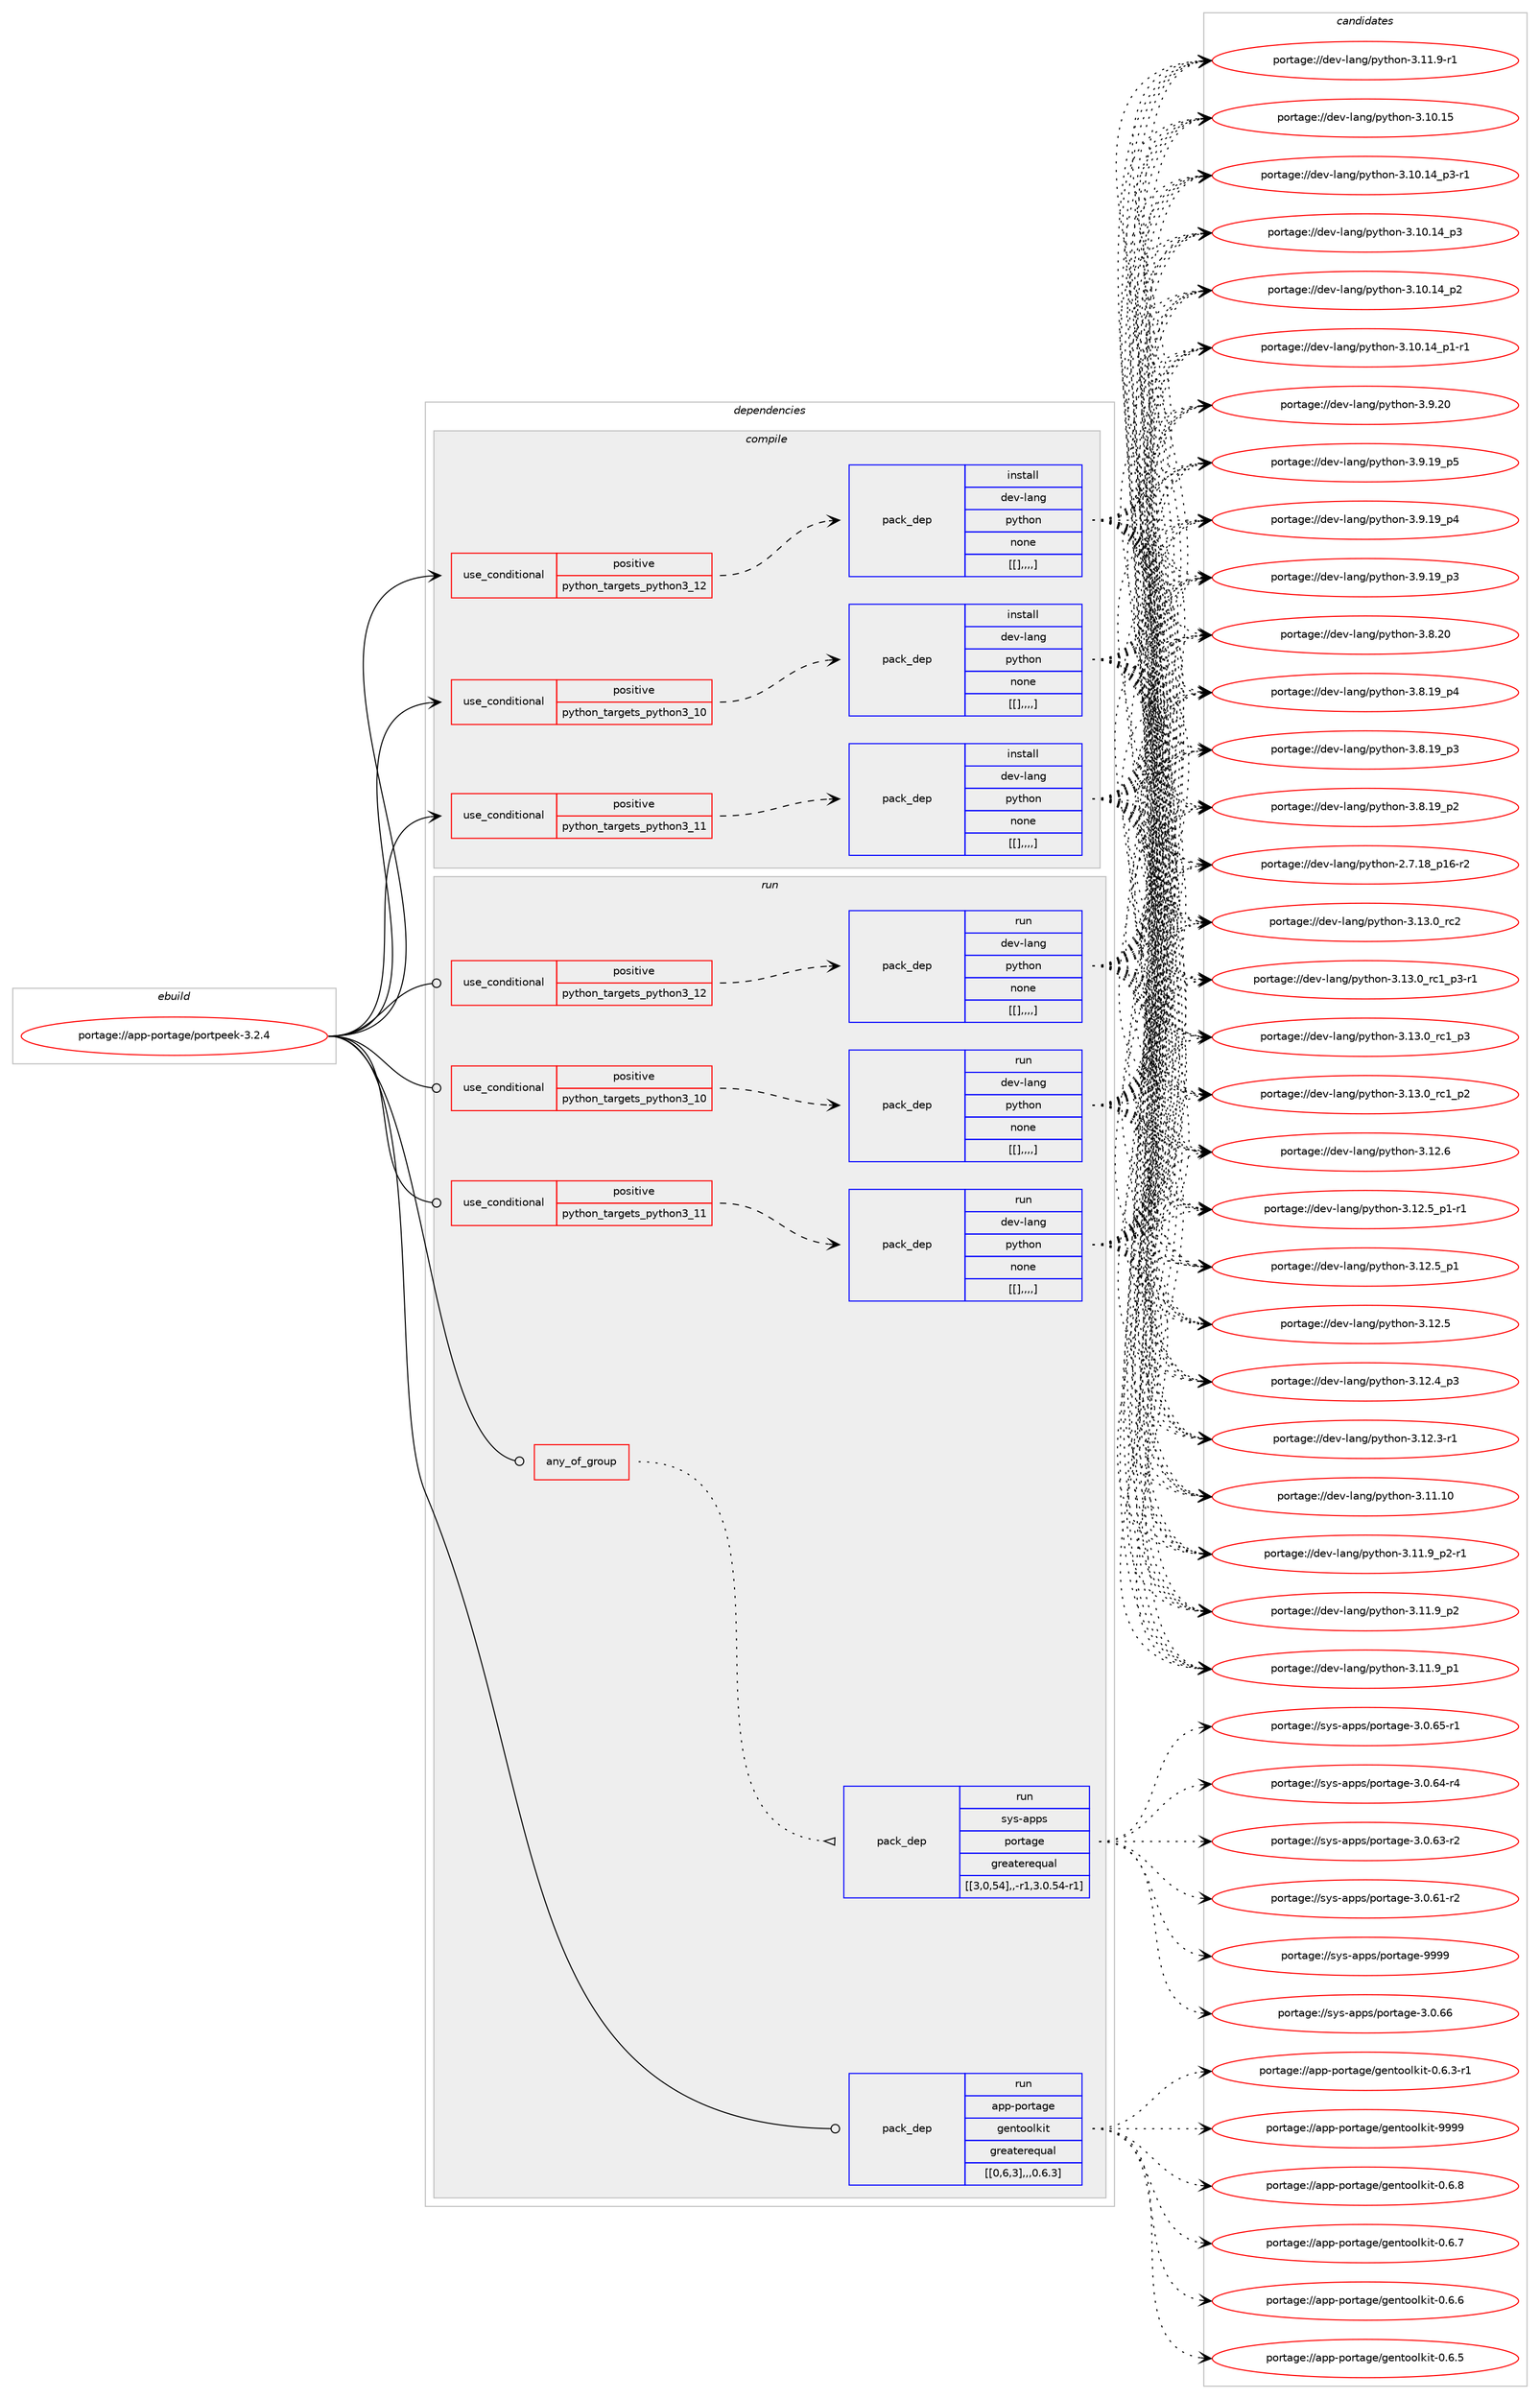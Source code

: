 digraph prolog {

# *************
# Graph options
# *************

newrank=true;
concentrate=true;
compound=true;
graph [rankdir=LR,fontname=Helvetica,fontsize=10,ranksep=1.5];#, ranksep=2.5, nodesep=0.2];
edge  [arrowhead=vee];
node  [fontname=Helvetica,fontsize=10];

# **********
# The ebuild
# **********

subgraph cluster_leftcol {
color=gray;
label=<<i>ebuild</i>>;
id [label="portage://app-portage/portpeek-3.2.4", color=red, width=4, href="../app-portage/portpeek-3.2.4.svg"];
}

# ****************
# The dependencies
# ****************

subgraph cluster_midcol {
color=gray;
label=<<i>dependencies</i>>;
subgraph cluster_compile {
fillcolor="#eeeeee";
style=filled;
label=<<i>compile</i>>;
subgraph cond14396 {
dependency51878 [label=<<TABLE BORDER="0" CELLBORDER="1" CELLSPACING="0" CELLPADDING="4"><TR><TD ROWSPAN="3" CELLPADDING="10">use_conditional</TD></TR><TR><TD>positive</TD></TR><TR><TD>python_targets_python3_10</TD></TR></TABLE>>, shape=none, color=red];
subgraph pack37005 {
dependency51879 [label=<<TABLE BORDER="0" CELLBORDER="1" CELLSPACING="0" CELLPADDING="4" WIDTH="220"><TR><TD ROWSPAN="6" CELLPADDING="30">pack_dep</TD></TR><TR><TD WIDTH="110">install</TD></TR><TR><TD>dev-lang</TD></TR><TR><TD>python</TD></TR><TR><TD>none</TD></TR><TR><TD>[[],,,,]</TD></TR></TABLE>>, shape=none, color=blue];
}
dependency51878:e -> dependency51879:w [weight=20,style="dashed",arrowhead="vee"];
}
id:e -> dependency51878:w [weight=20,style="solid",arrowhead="vee"];
subgraph cond14397 {
dependency51880 [label=<<TABLE BORDER="0" CELLBORDER="1" CELLSPACING="0" CELLPADDING="4"><TR><TD ROWSPAN="3" CELLPADDING="10">use_conditional</TD></TR><TR><TD>positive</TD></TR><TR><TD>python_targets_python3_11</TD></TR></TABLE>>, shape=none, color=red];
subgraph pack37006 {
dependency51881 [label=<<TABLE BORDER="0" CELLBORDER="1" CELLSPACING="0" CELLPADDING="4" WIDTH="220"><TR><TD ROWSPAN="6" CELLPADDING="30">pack_dep</TD></TR><TR><TD WIDTH="110">install</TD></TR><TR><TD>dev-lang</TD></TR><TR><TD>python</TD></TR><TR><TD>none</TD></TR><TR><TD>[[],,,,]</TD></TR></TABLE>>, shape=none, color=blue];
}
dependency51880:e -> dependency51881:w [weight=20,style="dashed",arrowhead="vee"];
}
id:e -> dependency51880:w [weight=20,style="solid",arrowhead="vee"];
subgraph cond14398 {
dependency51882 [label=<<TABLE BORDER="0" CELLBORDER="1" CELLSPACING="0" CELLPADDING="4"><TR><TD ROWSPAN="3" CELLPADDING="10">use_conditional</TD></TR><TR><TD>positive</TD></TR><TR><TD>python_targets_python3_12</TD></TR></TABLE>>, shape=none, color=red];
subgraph pack37007 {
dependency51883 [label=<<TABLE BORDER="0" CELLBORDER="1" CELLSPACING="0" CELLPADDING="4" WIDTH="220"><TR><TD ROWSPAN="6" CELLPADDING="30">pack_dep</TD></TR><TR><TD WIDTH="110">install</TD></TR><TR><TD>dev-lang</TD></TR><TR><TD>python</TD></TR><TR><TD>none</TD></TR><TR><TD>[[],,,,]</TD></TR></TABLE>>, shape=none, color=blue];
}
dependency51882:e -> dependency51883:w [weight=20,style="dashed",arrowhead="vee"];
}
id:e -> dependency51882:w [weight=20,style="solid",arrowhead="vee"];
}
subgraph cluster_compileandrun {
fillcolor="#eeeeee";
style=filled;
label=<<i>compile and run</i>>;
}
subgraph cluster_run {
fillcolor="#eeeeee";
style=filled;
label=<<i>run</i>>;
subgraph any413 {
dependency51884 [label=<<TABLE BORDER="0" CELLBORDER="1" CELLSPACING="0" CELLPADDING="4"><TR><TD CELLPADDING="10">any_of_group</TD></TR></TABLE>>, shape=none, color=red];subgraph pack37008 {
dependency51885 [label=<<TABLE BORDER="0" CELLBORDER="1" CELLSPACING="0" CELLPADDING="4" WIDTH="220"><TR><TD ROWSPAN="6" CELLPADDING="30">pack_dep</TD></TR><TR><TD WIDTH="110">run</TD></TR><TR><TD>sys-apps</TD></TR><TR><TD>portage</TD></TR><TR><TD>greaterequal</TD></TR><TR><TD>[[3,0,54],,-r1,3.0.54-r1]</TD></TR></TABLE>>, shape=none, color=blue];
}
dependency51884:e -> dependency51885:w [weight=20,style="dotted",arrowhead="oinv"];
}
id:e -> dependency51884:w [weight=20,style="solid",arrowhead="odot"];
subgraph cond14399 {
dependency51886 [label=<<TABLE BORDER="0" CELLBORDER="1" CELLSPACING="0" CELLPADDING="4"><TR><TD ROWSPAN="3" CELLPADDING="10">use_conditional</TD></TR><TR><TD>positive</TD></TR><TR><TD>python_targets_python3_10</TD></TR></TABLE>>, shape=none, color=red];
subgraph pack37009 {
dependency51887 [label=<<TABLE BORDER="0" CELLBORDER="1" CELLSPACING="0" CELLPADDING="4" WIDTH="220"><TR><TD ROWSPAN="6" CELLPADDING="30">pack_dep</TD></TR><TR><TD WIDTH="110">run</TD></TR><TR><TD>dev-lang</TD></TR><TR><TD>python</TD></TR><TR><TD>none</TD></TR><TR><TD>[[],,,,]</TD></TR></TABLE>>, shape=none, color=blue];
}
dependency51886:e -> dependency51887:w [weight=20,style="dashed",arrowhead="vee"];
}
id:e -> dependency51886:w [weight=20,style="solid",arrowhead="odot"];
subgraph cond14400 {
dependency51888 [label=<<TABLE BORDER="0" CELLBORDER="1" CELLSPACING="0" CELLPADDING="4"><TR><TD ROWSPAN="3" CELLPADDING="10">use_conditional</TD></TR><TR><TD>positive</TD></TR><TR><TD>python_targets_python3_11</TD></TR></TABLE>>, shape=none, color=red];
subgraph pack37010 {
dependency51889 [label=<<TABLE BORDER="0" CELLBORDER="1" CELLSPACING="0" CELLPADDING="4" WIDTH="220"><TR><TD ROWSPAN="6" CELLPADDING="30">pack_dep</TD></TR><TR><TD WIDTH="110">run</TD></TR><TR><TD>dev-lang</TD></TR><TR><TD>python</TD></TR><TR><TD>none</TD></TR><TR><TD>[[],,,,]</TD></TR></TABLE>>, shape=none, color=blue];
}
dependency51888:e -> dependency51889:w [weight=20,style="dashed",arrowhead="vee"];
}
id:e -> dependency51888:w [weight=20,style="solid",arrowhead="odot"];
subgraph cond14401 {
dependency51890 [label=<<TABLE BORDER="0" CELLBORDER="1" CELLSPACING="0" CELLPADDING="4"><TR><TD ROWSPAN="3" CELLPADDING="10">use_conditional</TD></TR><TR><TD>positive</TD></TR><TR><TD>python_targets_python3_12</TD></TR></TABLE>>, shape=none, color=red];
subgraph pack37011 {
dependency51891 [label=<<TABLE BORDER="0" CELLBORDER="1" CELLSPACING="0" CELLPADDING="4" WIDTH="220"><TR><TD ROWSPAN="6" CELLPADDING="30">pack_dep</TD></TR><TR><TD WIDTH="110">run</TD></TR><TR><TD>dev-lang</TD></TR><TR><TD>python</TD></TR><TR><TD>none</TD></TR><TR><TD>[[],,,,]</TD></TR></TABLE>>, shape=none, color=blue];
}
dependency51890:e -> dependency51891:w [weight=20,style="dashed",arrowhead="vee"];
}
id:e -> dependency51890:w [weight=20,style="solid",arrowhead="odot"];
subgraph pack37012 {
dependency51892 [label=<<TABLE BORDER="0" CELLBORDER="1" CELLSPACING="0" CELLPADDING="4" WIDTH="220"><TR><TD ROWSPAN="6" CELLPADDING="30">pack_dep</TD></TR><TR><TD WIDTH="110">run</TD></TR><TR><TD>app-portage</TD></TR><TR><TD>gentoolkit</TD></TR><TR><TD>greaterequal</TD></TR><TR><TD>[[0,6,3],,,0.6.3]</TD></TR></TABLE>>, shape=none, color=blue];
}
id:e -> dependency51892:w [weight=20,style="solid",arrowhead="odot"];
}
}

# **************
# The candidates
# **************

subgraph cluster_choices {
rank=same;
color=gray;
label=<<i>candidates</i>>;

subgraph choice37005 {
color=black;
nodesep=1;
choice10010111845108971101034711212111610411111045514649514648951149950 [label="portage://dev-lang/python-3.13.0_rc2", color=red, width=4,href="../dev-lang/python-3.13.0_rc2.svg"];
choice1001011184510897110103471121211161041111104551464951464895114994995112514511449 [label="portage://dev-lang/python-3.13.0_rc1_p3-r1", color=red, width=4,href="../dev-lang/python-3.13.0_rc1_p3-r1.svg"];
choice100101118451089711010347112121116104111110455146495146489511499499511251 [label="portage://dev-lang/python-3.13.0_rc1_p3", color=red, width=4,href="../dev-lang/python-3.13.0_rc1_p3.svg"];
choice100101118451089711010347112121116104111110455146495146489511499499511250 [label="portage://dev-lang/python-3.13.0_rc1_p2", color=red, width=4,href="../dev-lang/python-3.13.0_rc1_p2.svg"];
choice10010111845108971101034711212111610411111045514649504654 [label="portage://dev-lang/python-3.12.6", color=red, width=4,href="../dev-lang/python-3.12.6.svg"];
choice1001011184510897110103471121211161041111104551464950465395112494511449 [label="portage://dev-lang/python-3.12.5_p1-r1", color=red, width=4,href="../dev-lang/python-3.12.5_p1-r1.svg"];
choice100101118451089711010347112121116104111110455146495046539511249 [label="portage://dev-lang/python-3.12.5_p1", color=red, width=4,href="../dev-lang/python-3.12.5_p1.svg"];
choice10010111845108971101034711212111610411111045514649504653 [label="portage://dev-lang/python-3.12.5", color=red, width=4,href="../dev-lang/python-3.12.5.svg"];
choice100101118451089711010347112121116104111110455146495046529511251 [label="portage://dev-lang/python-3.12.4_p3", color=red, width=4,href="../dev-lang/python-3.12.4_p3.svg"];
choice100101118451089711010347112121116104111110455146495046514511449 [label="portage://dev-lang/python-3.12.3-r1", color=red, width=4,href="../dev-lang/python-3.12.3-r1.svg"];
choice1001011184510897110103471121211161041111104551464949464948 [label="portage://dev-lang/python-3.11.10", color=red, width=4,href="../dev-lang/python-3.11.10.svg"];
choice1001011184510897110103471121211161041111104551464949465795112504511449 [label="portage://dev-lang/python-3.11.9_p2-r1", color=red, width=4,href="../dev-lang/python-3.11.9_p2-r1.svg"];
choice100101118451089711010347112121116104111110455146494946579511250 [label="portage://dev-lang/python-3.11.9_p2", color=red, width=4,href="../dev-lang/python-3.11.9_p2.svg"];
choice100101118451089711010347112121116104111110455146494946579511249 [label="portage://dev-lang/python-3.11.9_p1", color=red, width=4,href="../dev-lang/python-3.11.9_p1.svg"];
choice100101118451089711010347112121116104111110455146494946574511449 [label="portage://dev-lang/python-3.11.9-r1", color=red, width=4,href="../dev-lang/python-3.11.9-r1.svg"];
choice1001011184510897110103471121211161041111104551464948464953 [label="portage://dev-lang/python-3.10.15", color=red, width=4,href="../dev-lang/python-3.10.15.svg"];
choice100101118451089711010347112121116104111110455146494846495295112514511449 [label="portage://dev-lang/python-3.10.14_p3-r1", color=red, width=4,href="../dev-lang/python-3.10.14_p3-r1.svg"];
choice10010111845108971101034711212111610411111045514649484649529511251 [label="portage://dev-lang/python-3.10.14_p3", color=red, width=4,href="../dev-lang/python-3.10.14_p3.svg"];
choice10010111845108971101034711212111610411111045514649484649529511250 [label="portage://dev-lang/python-3.10.14_p2", color=red, width=4,href="../dev-lang/python-3.10.14_p2.svg"];
choice100101118451089711010347112121116104111110455146494846495295112494511449 [label="portage://dev-lang/python-3.10.14_p1-r1", color=red, width=4,href="../dev-lang/python-3.10.14_p1-r1.svg"];
choice10010111845108971101034711212111610411111045514657465048 [label="portage://dev-lang/python-3.9.20", color=red, width=4,href="../dev-lang/python-3.9.20.svg"];
choice100101118451089711010347112121116104111110455146574649579511253 [label="portage://dev-lang/python-3.9.19_p5", color=red, width=4,href="../dev-lang/python-3.9.19_p5.svg"];
choice100101118451089711010347112121116104111110455146574649579511252 [label="portage://dev-lang/python-3.9.19_p4", color=red, width=4,href="../dev-lang/python-3.9.19_p4.svg"];
choice100101118451089711010347112121116104111110455146574649579511251 [label="portage://dev-lang/python-3.9.19_p3", color=red, width=4,href="../dev-lang/python-3.9.19_p3.svg"];
choice10010111845108971101034711212111610411111045514656465048 [label="portage://dev-lang/python-3.8.20", color=red, width=4,href="../dev-lang/python-3.8.20.svg"];
choice100101118451089711010347112121116104111110455146564649579511252 [label="portage://dev-lang/python-3.8.19_p4", color=red, width=4,href="../dev-lang/python-3.8.19_p4.svg"];
choice100101118451089711010347112121116104111110455146564649579511251 [label="portage://dev-lang/python-3.8.19_p3", color=red, width=4,href="../dev-lang/python-3.8.19_p3.svg"];
choice100101118451089711010347112121116104111110455146564649579511250 [label="portage://dev-lang/python-3.8.19_p2", color=red, width=4,href="../dev-lang/python-3.8.19_p2.svg"];
choice100101118451089711010347112121116104111110455046554649569511249544511450 [label="portage://dev-lang/python-2.7.18_p16-r2", color=red, width=4,href="../dev-lang/python-2.7.18_p16-r2.svg"];
dependency51879:e -> choice10010111845108971101034711212111610411111045514649514648951149950:w [style=dotted,weight="100"];
dependency51879:e -> choice1001011184510897110103471121211161041111104551464951464895114994995112514511449:w [style=dotted,weight="100"];
dependency51879:e -> choice100101118451089711010347112121116104111110455146495146489511499499511251:w [style=dotted,weight="100"];
dependency51879:e -> choice100101118451089711010347112121116104111110455146495146489511499499511250:w [style=dotted,weight="100"];
dependency51879:e -> choice10010111845108971101034711212111610411111045514649504654:w [style=dotted,weight="100"];
dependency51879:e -> choice1001011184510897110103471121211161041111104551464950465395112494511449:w [style=dotted,weight="100"];
dependency51879:e -> choice100101118451089711010347112121116104111110455146495046539511249:w [style=dotted,weight="100"];
dependency51879:e -> choice10010111845108971101034711212111610411111045514649504653:w [style=dotted,weight="100"];
dependency51879:e -> choice100101118451089711010347112121116104111110455146495046529511251:w [style=dotted,weight="100"];
dependency51879:e -> choice100101118451089711010347112121116104111110455146495046514511449:w [style=dotted,weight="100"];
dependency51879:e -> choice1001011184510897110103471121211161041111104551464949464948:w [style=dotted,weight="100"];
dependency51879:e -> choice1001011184510897110103471121211161041111104551464949465795112504511449:w [style=dotted,weight="100"];
dependency51879:e -> choice100101118451089711010347112121116104111110455146494946579511250:w [style=dotted,weight="100"];
dependency51879:e -> choice100101118451089711010347112121116104111110455146494946579511249:w [style=dotted,weight="100"];
dependency51879:e -> choice100101118451089711010347112121116104111110455146494946574511449:w [style=dotted,weight="100"];
dependency51879:e -> choice1001011184510897110103471121211161041111104551464948464953:w [style=dotted,weight="100"];
dependency51879:e -> choice100101118451089711010347112121116104111110455146494846495295112514511449:w [style=dotted,weight="100"];
dependency51879:e -> choice10010111845108971101034711212111610411111045514649484649529511251:w [style=dotted,weight="100"];
dependency51879:e -> choice10010111845108971101034711212111610411111045514649484649529511250:w [style=dotted,weight="100"];
dependency51879:e -> choice100101118451089711010347112121116104111110455146494846495295112494511449:w [style=dotted,weight="100"];
dependency51879:e -> choice10010111845108971101034711212111610411111045514657465048:w [style=dotted,weight="100"];
dependency51879:e -> choice100101118451089711010347112121116104111110455146574649579511253:w [style=dotted,weight="100"];
dependency51879:e -> choice100101118451089711010347112121116104111110455146574649579511252:w [style=dotted,weight="100"];
dependency51879:e -> choice100101118451089711010347112121116104111110455146574649579511251:w [style=dotted,weight="100"];
dependency51879:e -> choice10010111845108971101034711212111610411111045514656465048:w [style=dotted,weight="100"];
dependency51879:e -> choice100101118451089711010347112121116104111110455146564649579511252:w [style=dotted,weight="100"];
dependency51879:e -> choice100101118451089711010347112121116104111110455146564649579511251:w [style=dotted,weight="100"];
dependency51879:e -> choice100101118451089711010347112121116104111110455146564649579511250:w [style=dotted,weight="100"];
dependency51879:e -> choice100101118451089711010347112121116104111110455046554649569511249544511450:w [style=dotted,weight="100"];
}
subgraph choice37006 {
color=black;
nodesep=1;
choice10010111845108971101034711212111610411111045514649514648951149950 [label="portage://dev-lang/python-3.13.0_rc2", color=red, width=4,href="../dev-lang/python-3.13.0_rc2.svg"];
choice1001011184510897110103471121211161041111104551464951464895114994995112514511449 [label="portage://dev-lang/python-3.13.0_rc1_p3-r1", color=red, width=4,href="../dev-lang/python-3.13.0_rc1_p3-r1.svg"];
choice100101118451089711010347112121116104111110455146495146489511499499511251 [label="portage://dev-lang/python-3.13.0_rc1_p3", color=red, width=4,href="../dev-lang/python-3.13.0_rc1_p3.svg"];
choice100101118451089711010347112121116104111110455146495146489511499499511250 [label="portage://dev-lang/python-3.13.0_rc1_p2", color=red, width=4,href="../dev-lang/python-3.13.0_rc1_p2.svg"];
choice10010111845108971101034711212111610411111045514649504654 [label="portage://dev-lang/python-3.12.6", color=red, width=4,href="../dev-lang/python-3.12.6.svg"];
choice1001011184510897110103471121211161041111104551464950465395112494511449 [label="portage://dev-lang/python-3.12.5_p1-r1", color=red, width=4,href="../dev-lang/python-3.12.5_p1-r1.svg"];
choice100101118451089711010347112121116104111110455146495046539511249 [label="portage://dev-lang/python-3.12.5_p1", color=red, width=4,href="../dev-lang/python-3.12.5_p1.svg"];
choice10010111845108971101034711212111610411111045514649504653 [label="portage://dev-lang/python-3.12.5", color=red, width=4,href="../dev-lang/python-3.12.5.svg"];
choice100101118451089711010347112121116104111110455146495046529511251 [label="portage://dev-lang/python-3.12.4_p3", color=red, width=4,href="../dev-lang/python-3.12.4_p3.svg"];
choice100101118451089711010347112121116104111110455146495046514511449 [label="portage://dev-lang/python-3.12.3-r1", color=red, width=4,href="../dev-lang/python-3.12.3-r1.svg"];
choice1001011184510897110103471121211161041111104551464949464948 [label="portage://dev-lang/python-3.11.10", color=red, width=4,href="../dev-lang/python-3.11.10.svg"];
choice1001011184510897110103471121211161041111104551464949465795112504511449 [label="portage://dev-lang/python-3.11.9_p2-r1", color=red, width=4,href="../dev-lang/python-3.11.9_p2-r1.svg"];
choice100101118451089711010347112121116104111110455146494946579511250 [label="portage://dev-lang/python-3.11.9_p2", color=red, width=4,href="../dev-lang/python-3.11.9_p2.svg"];
choice100101118451089711010347112121116104111110455146494946579511249 [label="portage://dev-lang/python-3.11.9_p1", color=red, width=4,href="../dev-lang/python-3.11.9_p1.svg"];
choice100101118451089711010347112121116104111110455146494946574511449 [label="portage://dev-lang/python-3.11.9-r1", color=red, width=4,href="../dev-lang/python-3.11.9-r1.svg"];
choice1001011184510897110103471121211161041111104551464948464953 [label="portage://dev-lang/python-3.10.15", color=red, width=4,href="../dev-lang/python-3.10.15.svg"];
choice100101118451089711010347112121116104111110455146494846495295112514511449 [label="portage://dev-lang/python-3.10.14_p3-r1", color=red, width=4,href="../dev-lang/python-3.10.14_p3-r1.svg"];
choice10010111845108971101034711212111610411111045514649484649529511251 [label="portage://dev-lang/python-3.10.14_p3", color=red, width=4,href="../dev-lang/python-3.10.14_p3.svg"];
choice10010111845108971101034711212111610411111045514649484649529511250 [label="portage://dev-lang/python-3.10.14_p2", color=red, width=4,href="../dev-lang/python-3.10.14_p2.svg"];
choice100101118451089711010347112121116104111110455146494846495295112494511449 [label="portage://dev-lang/python-3.10.14_p1-r1", color=red, width=4,href="../dev-lang/python-3.10.14_p1-r1.svg"];
choice10010111845108971101034711212111610411111045514657465048 [label="portage://dev-lang/python-3.9.20", color=red, width=4,href="../dev-lang/python-3.9.20.svg"];
choice100101118451089711010347112121116104111110455146574649579511253 [label="portage://dev-lang/python-3.9.19_p5", color=red, width=4,href="../dev-lang/python-3.9.19_p5.svg"];
choice100101118451089711010347112121116104111110455146574649579511252 [label="portage://dev-lang/python-3.9.19_p4", color=red, width=4,href="../dev-lang/python-3.9.19_p4.svg"];
choice100101118451089711010347112121116104111110455146574649579511251 [label="portage://dev-lang/python-3.9.19_p3", color=red, width=4,href="../dev-lang/python-3.9.19_p3.svg"];
choice10010111845108971101034711212111610411111045514656465048 [label="portage://dev-lang/python-3.8.20", color=red, width=4,href="../dev-lang/python-3.8.20.svg"];
choice100101118451089711010347112121116104111110455146564649579511252 [label="portage://dev-lang/python-3.8.19_p4", color=red, width=4,href="../dev-lang/python-3.8.19_p4.svg"];
choice100101118451089711010347112121116104111110455146564649579511251 [label="portage://dev-lang/python-3.8.19_p3", color=red, width=4,href="../dev-lang/python-3.8.19_p3.svg"];
choice100101118451089711010347112121116104111110455146564649579511250 [label="portage://dev-lang/python-3.8.19_p2", color=red, width=4,href="../dev-lang/python-3.8.19_p2.svg"];
choice100101118451089711010347112121116104111110455046554649569511249544511450 [label="portage://dev-lang/python-2.7.18_p16-r2", color=red, width=4,href="../dev-lang/python-2.7.18_p16-r2.svg"];
dependency51881:e -> choice10010111845108971101034711212111610411111045514649514648951149950:w [style=dotted,weight="100"];
dependency51881:e -> choice1001011184510897110103471121211161041111104551464951464895114994995112514511449:w [style=dotted,weight="100"];
dependency51881:e -> choice100101118451089711010347112121116104111110455146495146489511499499511251:w [style=dotted,weight="100"];
dependency51881:e -> choice100101118451089711010347112121116104111110455146495146489511499499511250:w [style=dotted,weight="100"];
dependency51881:e -> choice10010111845108971101034711212111610411111045514649504654:w [style=dotted,weight="100"];
dependency51881:e -> choice1001011184510897110103471121211161041111104551464950465395112494511449:w [style=dotted,weight="100"];
dependency51881:e -> choice100101118451089711010347112121116104111110455146495046539511249:w [style=dotted,weight="100"];
dependency51881:e -> choice10010111845108971101034711212111610411111045514649504653:w [style=dotted,weight="100"];
dependency51881:e -> choice100101118451089711010347112121116104111110455146495046529511251:w [style=dotted,weight="100"];
dependency51881:e -> choice100101118451089711010347112121116104111110455146495046514511449:w [style=dotted,weight="100"];
dependency51881:e -> choice1001011184510897110103471121211161041111104551464949464948:w [style=dotted,weight="100"];
dependency51881:e -> choice1001011184510897110103471121211161041111104551464949465795112504511449:w [style=dotted,weight="100"];
dependency51881:e -> choice100101118451089711010347112121116104111110455146494946579511250:w [style=dotted,weight="100"];
dependency51881:e -> choice100101118451089711010347112121116104111110455146494946579511249:w [style=dotted,weight="100"];
dependency51881:e -> choice100101118451089711010347112121116104111110455146494946574511449:w [style=dotted,weight="100"];
dependency51881:e -> choice1001011184510897110103471121211161041111104551464948464953:w [style=dotted,weight="100"];
dependency51881:e -> choice100101118451089711010347112121116104111110455146494846495295112514511449:w [style=dotted,weight="100"];
dependency51881:e -> choice10010111845108971101034711212111610411111045514649484649529511251:w [style=dotted,weight="100"];
dependency51881:e -> choice10010111845108971101034711212111610411111045514649484649529511250:w [style=dotted,weight="100"];
dependency51881:e -> choice100101118451089711010347112121116104111110455146494846495295112494511449:w [style=dotted,weight="100"];
dependency51881:e -> choice10010111845108971101034711212111610411111045514657465048:w [style=dotted,weight="100"];
dependency51881:e -> choice100101118451089711010347112121116104111110455146574649579511253:w [style=dotted,weight="100"];
dependency51881:e -> choice100101118451089711010347112121116104111110455146574649579511252:w [style=dotted,weight="100"];
dependency51881:e -> choice100101118451089711010347112121116104111110455146574649579511251:w [style=dotted,weight="100"];
dependency51881:e -> choice10010111845108971101034711212111610411111045514656465048:w [style=dotted,weight="100"];
dependency51881:e -> choice100101118451089711010347112121116104111110455146564649579511252:w [style=dotted,weight="100"];
dependency51881:e -> choice100101118451089711010347112121116104111110455146564649579511251:w [style=dotted,weight="100"];
dependency51881:e -> choice100101118451089711010347112121116104111110455146564649579511250:w [style=dotted,weight="100"];
dependency51881:e -> choice100101118451089711010347112121116104111110455046554649569511249544511450:w [style=dotted,weight="100"];
}
subgraph choice37007 {
color=black;
nodesep=1;
choice10010111845108971101034711212111610411111045514649514648951149950 [label="portage://dev-lang/python-3.13.0_rc2", color=red, width=4,href="../dev-lang/python-3.13.0_rc2.svg"];
choice1001011184510897110103471121211161041111104551464951464895114994995112514511449 [label="portage://dev-lang/python-3.13.0_rc1_p3-r1", color=red, width=4,href="../dev-lang/python-3.13.0_rc1_p3-r1.svg"];
choice100101118451089711010347112121116104111110455146495146489511499499511251 [label="portage://dev-lang/python-3.13.0_rc1_p3", color=red, width=4,href="../dev-lang/python-3.13.0_rc1_p3.svg"];
choice100101118451089711010347112121116104111110455146495146489511499499511250 [label="portage://dev-lang/python-3.13.0_rc1_p2", color=red, width=4,href="../dev-lang/python-3.13.0_rc1_p2.svg"];
choice10010111845108971101034711212111610411111045514649504654 [label="portage://dev-lang/python-3.12.6", color=red, width=4,href="../dev-lang/python-3.12.6.svg"];
choice1001011184510897110103471121211161041111104551464950465395112494511449 [label="portage://dev-lang/python-3.12.5_p1-r1", color=red, width=4,href="../dev-lang/python-3.12.5_p1-r1.svg"];
choice100101118451089711010347112121116104111110455146495046539511249 [label="portage://dev-lang/python-3.12.5_p1", color=red, width=4,href="../dev-lang/python-3.12.5_p1.svg"];
choice10010111845108971101034711212111610411111045514649504653 [label="portage://dev-lang/python-3.12.5", color=red, width=4,href="../dev-lang/python-3.12.5.svg"];
choice100101118451089711010347112121116104111110455146495046529511251 [label="portage://dev-lang/python-3.12.4_p3", color=red, width=4,href="../dev-lang/python-3.12.4_p3.svg"];
choice100101118451089711010347112121116104111110455146495046514511449 [label="portage://dev-lang/python-3.12.3-r1", color=red, width=4,href="../dev-lang/python-3.12.3-r1.svg"];
choice1001011184510897110103471121211161041111104551464949464948 [label="portage://dev-lang/python-3.11.10", color=red, width=4,href="../dev-lang/python-3.11.10.svg"];
choice1001011184510897110103471121211161041111104551464949465795112504511449 [label="portage://dev-lang/python-3.11.9_p2-r1", color=red, width=4,href="../dev-lang/python-3.11.9_p2-r1.svg"];
choice100101118451089711010347112121116104111110455146494946579511250 [label="portage://dev-lang/python-3.11.9_p2", color=red, width=4,href="../dev-lang/python-3.11.9_p2.svg"];
choice100101118451089711010347112121116104111110455146494946579511249 [label="portage://dev-lang/python-3.11.9_p1", color=red, width=4,href="../dev-lang/python-3.11.9_p1.svg"];
choice100101118451089711010347112121116104111110455146494946574511449 [label="portage://dev-lang/python-3.11.9-r1", color=red, width=4,href="../dev-lang/python-3.11.9-r1.svg"];
choice1001011184510897110103471121211161041111104551464948464953 [label="portage://dev-lang/python-3.10.15", color=red, width=4,href="../dev-lang/python-3.10.15.svg"];
choice100101118451089711010347112121116104111110455146494846495295112514511449 [label="portage://dev-lang/python-3.10.14_p3-r1", color=red, width=4,href="../dev-lang/python-3.10.14_p3-r1.svg"];
choice10010111845108971101034711212111610411111045514649484649529511251 [label="portage://dev-lang/python-3.10.14_p3", color=red, width=4,href="../dev-lang/python-3.10.14_p3.svg"];
choice10010111845108971101034711212111610411111045514649484649529511250 [label="portage://dev-lang/python-3.10.14_p2", color=red, width=4,href="../dev-lang/python-3.10.14_p2.svg"];
choice100101118451089711010347112121116104111110455146494846495295112494511449 [label="portage://dev-lang/python-3.10.14_p1-r1", color=red, width=4,href="../dev-lang/python-3.10.14_p1-r1.svg"];
choice10010111845108971101034711212111610411111045514657465048 [label="portage://dev-lang/python-3.9.20", color=red, width=4,href="../dev-lang/python-3.9.20.svg"];
choice100101118451089711010347112121116104111110455146574649579511253 [label="portage://dev-lang/python-3.9.19_p5", color=red, width=4,href="../dev-lang/python-3.9.19_p5.svg"];
choice100101118451089711010347112121116104111110455146574649579511252 [label="portage://dev-lang/python-3.9.19_p4", color=red, width=4,href="../dev-lang/python-3.9.19_p4.svg"];
choice100101118451089711010347112121116104111110455146574649579511251 [label="portage://dev-lang/python-3.9.19_p3", color=red, width=4,href="../dev-lang/python-3.9.19_p3.svg"];
choice10010111845108971101034711212111610411111045514656465048 [label="portage://dev-lang/python-3.8.20", color=red, width=4,href="../dev-lang/python-3.8.20.svg"];
choice100101118451089711010347112121116104111110455146564649579511252 [label="portage://dev-lang/python-3.8.19_p4", color=red, width=4,href="../dev-lang/python-3.8.19_p4.svg"];
choice100101118451089711010347112121116104111110455146564649579511251 [label="portage://dev-lang/python-3.8.19_p3", color=red, width=4,href="../dev-lang/python-3.8.19_p3.svg"];
choice100101118451089711010347112121116104111110455146564649579511250 [label="portage://dev-lang/python-3.8.19_p2", color=red, width=4,href="../dev-lang/python-3.8.19_p2.svg"];
choice100101118451089711010347112121116104111110455046554649569511249544511450 [label="portage://dev-lang/python-2.7.18_p16-r2", color=red, width=4,href="../dev-lang/python-2.7.18_p16-r2.svg"];
dependency51883:e -> choice10010111845108971101034711212111610411111045514649514648951149950:w [style=dotted,weight="100"];
dependency51883:e -> choice1001011184510897110103471121211161041111104551464951464895114994995112514511449:w [style=dotted,weight="100"];
dependency51883:e -> choice100101118451089711010347112121116104111110455146495146489511499499511251:w [style=dotted,weight="100"];
dependency51883:e -> choice100101118451089711010347112121116104111110455146495146489511499499511250:w [style=dotted,weight="100"];
dependency51883:e -> choice10010111845108971101034711212111610411111045514649504654:w [style=dotted,weight="100"];
dependency51883:e -> choice1001011184510897110103471121211161041111104551464950465395112494511449:w [style=dotted,weight="100"];
dependency51883:e -> choice100101118451089711010347112121116104111110455146495046539511249:w [style=dotted,weight="100"];
dependency51883:e -> choice10010111845108971101034711212111610411111045514649504653:w [style=dotted,weight="100"];
dependency51883:e -> choice100101118451089711010347112121116104111110455146495046529511251:w [style=dotted,weight="100"];
dependency51883:e -> choice100101118451089711010347112121116104111110455146495046514511449:w [style=dotted,weight="100"];
dependency51883:e -> choice1001011184510897110103471121211161041111104551464949464948:w [style=dotted,weight="100"];
dependency51883:e -> choice1001011184510897110103471121211161041111104551464949465795112504511449:w [style=dotted,weight="100"];
dependency51883:e -> choice100101118451089711010347112121116104111110455146494946579511250:w [style=dotted,weight="100"];
dependency51883:e -> choice100101118451089711010347112121116104111110455146494946579511249:w [style=dotted,weight="100"];
dependency51883:e -> choice100101118451089711010347112121116104111110455146494946574511449:w [style=dotted,weight="100"];
dependency51883:e -> choice1001011184510897110103471121211161041111104551464948464953:w [style=dotted,weight="100"];
dependency51883:e -> choice100101118451089711010347112121116104111110455146494846495295112514511449:w [style=dotted,weight="100"];
dependency51883:e -> choice10010111845108971101034711212111610411111045514649484649529511251:w [style=dotted,weight="100"];
dependency51883:e -> choice10010111845108971101034711212111610411111045514649484649529511250:w [style=dotted,weight="100"];
dependency51883:e -> choice100101118451089711010347112121116104111110455146494846495295112494511449:w [style=dotted,weight="100"];
dependency51883:e -> choice10010111845108971101034711212111610411111045514657465048:w [style=dotted,weight="100"];
dependency51883:e -> choice100101118451089711010347112121116104111110455146574649579511253:w [style=dotted,weight="100"];
dependency51883:e -> choice100101118451089711010347112121116104111110455146574649579511252:w [style=dotted,weight="100"];
dependency51883:e -> choice100101118451089711010347112121116104111110455146574649579511251:w [style=dotted,weight="100"];
dependency51883:e -> choice10010111845108971101034711212111610411111045514656465048:w [style=dotted,weight="100"];
dependency51883:e -> choice100101118451089711010347112121116104111110455146564649579511252:w [style=dotted,weight="100"];
dependency51883:e -> choice100101118451089711010347112121116104111110455146564649579511251:w [style=dotted,weight="100"];
dependency51883:e -> choice100101118451089711010347112121116104111110455146564649579511250:w [style=dotted,weight="100"];
dependency51883:e -> choice100101118451089711010347112121116104111110455046554649569511249544511450:w [style=dotted,weight="100"];
}
subgraph choice37008 {
color=black;
nodesep=1;
choice115121115459711211211547112111114116971031014557575757 [label="portage://sys-apps/portage-9999", color=red, width=4,href="../sys-apps/portage-9999.svg"];
choice1151211154597112112115471121111141169710310145514648465454 [label="portage://sys-apps/portage-3.0.66", color=red, width=4,href="../sys-apps/portage-3.0.66.svg"];
choice11512111545971121121154711211111411697103101455146484654534511449 [label="portage://sys-apps/portage-3.0.65-r1", color=red, width=4,href="../sys-apps/portage-3.0.65-r1.svg"];
choice11512111545971121121154711211111411697103101455146484654524511452 [label="portage://sys-apps/portage-3.0.64-r4", color=red, width=4,href="../sys-apps/portage-3.0.64-r4.svg"];
choice11512111545971121121154711211111411697103101455146484654514511450 [label="portage://sys-apps/portage-3.0.63-r2", color=red, width=4,href="../sys-apps/portage-3.0.63-r2.svg"];
choice11512111545971121121154711211111411697103101455146484654494511450 [label="portage://sys-apps/portage-3.0.61-r2", color=red, width=4,href="../sys-apps/portage-3.0.61-r2.svg"];
dependency51885:e -> choice115121115459711211211547112111114116971031014557575757:w [style=dotted,weight="100"];
dependency51885:e -> choice1151211154597112112115471121111141169710310145514648465454:w [style=dotted,weight="100"];
dependency51885:e -> choice11512111545971121121154711211111411697103101455146484654534511449:w [style=dotted,weight="100"];
dependency51885:e -> choice11512111545971121121154711211111411697103101455146484654524511452:w [style=dotted,weight="100"];
dependency51885:e -> choice11512111545971121121154711211111411697103101455146484654514511450:w [style=dotted,weight="100"];
dependency51885:e -> choice11512111545971121121154711211111411697103101455146484654494511450:w [style=dotted,weight="100"];
}
subgraph choice37009 {
color=black;
nodesep=1;
choice10010111845108971101034711212111610411111045514649514648951149950 [label="portage://dev-lang/python-3.13.0_rc2", color=red, width=4,href="../dev-lang/python-3.13.0_rc2.svg"];
choice1001011184510897110103471121211161041111104551464951464895114994995112514511449 [label="portage://dev-lang/python-3.13.0_rc1_p3-r1", color=red, width=4,href="../dev-lang/python-3.13.0_rc1_p3-r1.svg"];
choice100101118451089711010347112121116104111110455146495146489511499499511251 [label="portage://dev-lang/python-3.13.0_rc1_p3", color=red, width=4,href="../dev-lang/python-3.13.0_rc1_p3.svg"];
choice100101118451089711010347112121116104111110455146495146489511499499511250 [label="portage://dev-lang/python-3.13.0_rc1_p2", color=red, width=4,href="../dev-lang/python-3.13.0_rc1_p2.svg"];
choice10010111845108971101034711212111610411111045514649504654 [label="portage://dev-lang/python-3.12.6", color=red, width=4,href="../dev-lang/python-3.12.6.svg"];
choice1001011184510897110103471121211161041111104551464950465395112494511449 [label="portage://dev-lang/python-3.12.5_p1-r1", color=red, width=4,href="../dev-lang/python-3.12.5_p1-r1.svg"];
choice100101118451089711010347112121116104111110455146495046539511249 [label="portage://dev-lang/python-3.12.5_p1", color=red, width=4,href="../dev-lang/python-3.12.5_p1.svg"];
choice10010111845108971101034711212111610411111045514649504653 [label="portage://dev-lang/python-3.12.5", color=red, width=4,href="../dev-lang/python-3.12.5.svg"];
choice100101118451089711010347112121116104111110455146495046529511251 [label="portage://dev-lang/python-3.12.4_p3", color=red, width=4,href="../dev-lang/python-3.12.4_p3.svg"];
choice100101118451089711010347112121116104111110455146495046514511449 [label="portage://dev-lang/python-3.12.3-r1", color=red, width=4,href="../dev-lang/python-3.12.3-r1.svg"];
choice1001011184510897110103471121211161041111104551464949464948 [label="portage://dev-lang/python-3.11.10", color=red, width=4,href="../dev-lang/python-3.11.10.svg"];
choice1001011184510897110103471121211161041111104551464949465795112504511449 [label="portage://dev-lang/python-3.11.9_p2-r1", color=red, width=4,href="../dev-lang/python-3.11.9_p2-r1.svg"];
choice100101118451089711010347112121116104111110455146494946579511250 [label="portage://dev-lang/python-3.11.9_p2", color=red, width=4,href="../dev-lang/python-3.11.9_p2.svg"];
choice100101118451089711010347112121116104111110455146494946579511249 [label="portage://dev-lang/python-3.11.9_p1", color=red, width=4,href="../dev-lang/python-3.11.9_p1.svg"];
choice100101118451089711010347112121116104111110455146494946574511449 [label="portage://dev-lang/python-3.11.9-r1", color=red, width=4,href="../dev-lang/python-3.11.9-r1.svg"];
choice1001011184510897110103471121211161041111104551464948464953 [label="portage://dev-lang/python-3.10.15", color=red, width=4,href="../dev-lang/python-3.10.15.svg"];
choice100101118451089711010347112121116104111110455146494846495295112514511449 [label="portage://dev-lang/python-3.10.14_p3-r1", color=red, width=4,href="../dev-lang/python-3.10.14_p3-r1.svg"];
choice10010111845108971101034711212111610411111045514649484649529511251 [label="portage://dev-lang/python-3.10.14_p3", color=red, width=4,href="../dev-lang/python-3.10.14_p3.svg"];
choice10010111845108971101034711212111610411111045514649484649529511250 [label="portage://dev-lang/python-3.10.14_p2", color=red, width=4,href="../dev-lang/python-3.10.14_p2.svg"];
choice100101118451089711010347112121116104111110455146494846495295112494511449 [label="portage://dev-lang/python-3.10.14_p1-r1", color=red, width=4,href="../dev-lang/python-3.10.14_p1-r1.svg"];
choice10010111845108971101034711212111610411111045514657465048 [label="portage://dev-lang/python-3.9.20", color=red, width=4,href="../dev-lang/python-3.9.20.svg"];
choice100101118451089711010347112121116104111110455146574649579511253 [label="portage://dev-lang/python-3.9.19_p5", color=red, width=4,href="../dev-lang/python-3.9.19_p5.svg"];
choice100101118451089711010347112121116104111110455146574649579511252 [label="portage://dev-lang/python-3.9.19_p4", color=red, width=4,href="../dev-lang/python-3.9.19_p4.svg"];
choice100101118451089711010347112121116104111110455146574649579511251 [label="portage://dev-lang/python-3.9.19_p3", color=red, width=4,href="../dev-lang/python-3.9.19_p3.svg"];
choice10010111845108971101034711212111610411111045514656465048 [label="portage://dev-lang/python-3.8.20", color=red, width=4,href="../dev-lang/python-3.8.20.svg"];
choice100101118451089711010347112121116104111110455146564649579511252 [label="portage://dev-lang/python-3.8.19_p4", color=red, width=4,href="../dev-lang/python-3.8.19_p4.svg"];
choice100101118451089711010347112121116104111110455146564649579511251 [label="portage://dev-lang/python-3.8.19_p3", color=red, width=4,href="../dev-lang/python-3.8.19_p3.svg"];
choice100101118451089711010347112121116104111110455146564649579511250 [label="portage://dev-lang/python-3.8.19_p2", color=red, width=4,href="../dev-lang/python-3.8.19_p2.svg"];
choice100101118451089711010347112121116104111110455046554649569511249544511450 [label="portage://dev-lang/python-2.7.18_p16-r2", color=red, width=4,href="../dev-lang/python-2.7.18_p16-r2.svg"];
dependency51887:e -> choice10010111845108971101034711212111610411111045514649514648951149950:w [style=dotted,weight="100"];
dependency51887:e -> choice1001011184510897110103471121211161041111104551464951464895114994995112514511449:w [style=dotted,weight="100"];
dependency51887:e -> choice100101118451089711010347112121116104111110455146495146489511499499511251:w [style=dotted,weight="100"];
dependency51887:e -> choice100101118451089711010347112121116104111110455146495146489511499499511250:w [style=dotted,weight="100"];
dependency51887:e -> choice10010111845108971101034711212111610411111045514649504654:w [style=dotted,weight="100"];
dependency51887:e -> choice1001011184510897110103471121211161041111104551464950465395112494511449:w [style=dotted,weight="100"];
dependency51887:e -> choice100101118451089711010347112121116104111110455146495046539511249:w [style=dotted,weight="100"];
dependency51887:e -> choice10010111845108971101034711212111610411111045514649504653:w [style=dotted,weight="100"];
dependency51887:e -> choice100101118451089711010347112121116104111110455146495046529511251:w [style=dotted,weight="100"];
dependency51887:e -> choice100101118451089711010347112121116104111110455146495046514511449:w [style=dotted,weight="100"];
dependency51887:e -> choice1001011184510897110103471121211161041111104551464949464948:w [style=dotted,weight="100"];
dependency51887:e -> choice1001011184510897110103471121211161041111104551464949465795112504511449:w [style=dotted,weight="100"];
dependency51887:e -> choice100101118451089711010347112121116104111110455146494946579511250:w [style=dotted,weight="100"];
dependency51887:e -> choice100101118451089711010347112121116104111110455146494946579511249:w [style=dotted,weight="100"];
dependency51887:e -> choice100101118451089711010347112121116104111110455146494946574511449:w [style=dotted,weight="100"];
dependency51887:e -> choice1001011184510897110103471121211161041111104551464948464953:w [style=dotted,weight="100"];
dependency51887:e -> choice100101118451089711010347112121116104111110455146494846495295112514511449:w [style=dotted,weight="100"];
dependency51887:e -> choice10010111845108971101034711212111610411111045514649484649529511251:w [style=dotted,weight="100"];
dependency51887:e -> choice10010111845108971101034711212111610411111045514649484649529511250:w [style=dotted,weight="100"];
dependency51887:e -> choice100101118451089711010347112121116104111110455146494846495295112494511449:w [style=dotted,weight="100"];
dependency51887:e -> choice10010111845108971101034711212111610411111045514657465048:w [style=dotted,weight="100"];
dependency51887:e -> choice100101118451089711010347112121116104111110455146574649579511253:w [style=dotted,weight="100"];
dependency51887:e -> choice100101118451089711010347112121116104111110455146574649579511252:w [style=dotted,weight="100"];
dependency51887:e -> choice100101118451089711010347112121116104111110455146574649579511251:w [style=dotted,weight="100"];
dependency51887:e -> choice10010111845108971101034711212111610411111045514656465048:w [style=dotted,weight="100"];
dependency51887:e -> choice100101118451089711010347112121116104111110455146564649579511252:w [style=dotted,weight="100"];
dependency51887:e -> choice100101118451089711010347112121116104111110455146564649579511251:w [style=dotted,weight="100"];
dependency51887:e -> choice100101118451089711010347112121116104111110455146564649579511250:w [style=dotted,weight="100"];
dependency51887:e -> choice100101118451089711010347112121116104111110455046554649569511249544511450:w [style=dotted,weight="100"];
}
subgraph choice37010 {
color=black;
nodesep=1;
choice10010111845108971101034711212111610411111045514649514648951149950 [label="portage://dev-lang/python-3.13.0_rc2", color=red, width=4,href="../dev-lang/python-3.13.0_rc2.svg"];
choice1001011184510897110103471121211161041111104551464951464895114994995112514511449 [label="portage://dev-lang/python-3.13.0_rc1_p3-r1", color=red, width=4,href="../dev-lang/python-3.13.0_rc1_p3-r1.svg"];
choice100101118451089711010347112121116104111110455146495146489511499499511251 [label="portage://dev-lang/python-3.13.0_rc1_p3", color=red, width=4,href="../dev-lang/python-3.13.0_rc1_p3.svg"];
choice100101118451089711010347112121116104111110455146495146489511499499511250 [label="portage://dev-lang/python-3.13.0_rc1_p2", color=red, width=4,href="../dev-lang/python-3.13.0_rc1_p2.svg"];
choice10010111845108971101034711212111610411111045514649504654 [label="portage://dev-lang/python-3.12.6", color=red, width=4,href="../dev-lang/python-3.12.6.svg"];
choice1001011184510897110103471121211161041111104551464950465395112494511449 [label="portage://dev-lang/python-3.12.5_p1-r1", color=red, width=4,href="../dev-lang/python-3.12.5_p1-r1.svg"];
choice100101118451089711010347112121116104111110455146495046539511249 [label="portage://dev-lang/python-3.12.5_p1", color=red, width=4,href="../dev-lang/python-3.12.5_p1.svg"];
choice10010111845108971101034711212111610411111045514649504653 [label="portage://dev-lang/python-3.12.5", color=red, width=4,href="../dev-lang/python-3.12.5.svg"];
choice100101118451089711010347112121116104111110455146495046529511251 [label="portage://dev-lang/python-3.12.4_p3", color=red, width=4,href="../dev-lang/python-3.12.4_p3.svg"];
choice100101118451089711010347112121116104111110455146495046514511449 [label="portage://dev-lang/python-3.12.3-r1", color=red, width=4,href="../dev-lang/python-3.12.3-r1.svg"];
choice1001011184510897110103471121211161041111104551464949464948 [label="portage://dev-lang/python-3.11.10", color=red, width=4,href="../dev-lang/python-3.11.10.svg"];
choice1001011184510897110103471121211161041111104551464949465795112504511449 [label="portage://dev-lang/python-3.11.9_p2-r1", color=red, width=4,href="../dev-lang/python-3.11.9_p2-r1.svg"];
choice100101118451089711010347112121116104111110455146494946579511250 [label="portage://dev-lang/python-3.11.9_p2", color=red, width=4,href="../dev-lang/python-3.11.9_p2.svg"];
choice100101118451089711010347112121116104111110455146494946579511249 [label="portage://dev-lang/python-3.11.9_p1", color=red, width=4,href="../dev-lang/python-3.11.9_p1.svg"];
choice100101118451089711010347112121116104111110455146494946574511449 [label="portage://dev-lang/python-3.11.9-r1", color=red, width=4,href="../dev-lang/python-3.11.9-r1.svg"];
choice1001011184510897110103471121211161041111104551464948464953 [label="portage://dev-lang/python-3.10.15", color=red, width=4,href="../dev-lang/python-3.10.15.svg"];
choice100101118451089711010347112121116104111110455146494846495295112514511449 [label="portage://dev-lang/python-3.10.14_p3-r1", color=red, width=4,href="../dev-lang/python-3.10.14_p3-r1.svg"];
choice10010111845108971101034711212111610411111045514649484649529511251 [label="portage://dev-lang/python-3.10.14_p3", color=red, width=4,href="../dev-lang/python-3.10.14_p3.svg"];
choice10010111845108971101034711212111610411111045514649484649529511250 [label="portage://dev-lang/python-3.10.14_p2", color=red, width=4,href="../dev-lang/python-3.10.14_p2.svg"];
choice100101118451089711010347112121116104111110455146494846495295112494511449 [label="portage://dev-lang/python-3.10.14_p1-r1", color=red, width=4,href="../dev-lang/python-3.10.14_p1-r1.svg"];
choice10010111845108971101034711212111610411111045514657465048 [label="portage://dev-lang/python-3.9.20", color=red, width=4,href="../dev-lang/python-3.9.20.svg"];
choice100101118451089711010347112121116104111110455146574649579511253 [label="portage://dev-lang/python-3.9.19_p5", color=red, width=4,href="../dev-lang/python-3.9.19_p5.svg"];
choice100101118451089711010347112121116104111110455146574649579511252 [label="portage://dev-lang/python-3.9.19_p4", color=red, width=4,href="../dev-lang/python-3.9.19_p4.svg"];
choice100101118451089711010347112121116104111110455146574649579511251 [label="portage://dev-lang/python-3.9.19_p3", color=red, width=4,href="../dev-lang/python-3.9.19_p3.svg"];
choice10010111845108971101034711212111610411111045514656465048 [label="portage://dev-lang/python-3.8.20", color=red, width=4,href="../dev-lang/python-3.8.20.svg"];
choice100101118451089711010347112121116104111110455146564649579511252 [label="portage://dev-lang/python-3.8.19_p4", color=red, width=4,href="../dev-lang/python-3.8.19_p4.svg"];
choice100101118451089711010347112121116104111110455146564649579511251 [label="portage://dev-lang/python-3.8.19_p3", color=red, width=4,href="../dev-lang/python-3.8.19_p3.svg"];
choice100101118451089711010347112121116104111110455146564649579511250 [label="portage://dev-lang/python-3.8.19_p2", color=red, width=4,href="../dev-lang/python-3.8.19_p2.svg"];
choice100101118451089711010347112121116104111110455046554649569511249544511450 [label="portage://dev-lang/python-2.7.18_p16-r2", color=red, width=4,href="../dev-lang/python-2.7.18_p16-r2.svg"];
dependency51889:e -> choice10010111845108971101034711212111610411111045514649514648951149950:w [style=dotted,weight="100"];
dependency51889:e -> choice1001011184510897110103471121211161041111104551464951464895114994995112514511449:w [style=dotted,weight="100"];
dependency51889:e -> choice100101118451089711010347112121116104111110455146495146489511499499511251:w [style=dotted,weight="100"];
dependency51889:e -> choice100101118451089711010347112121116104111110455146495146489511499499511250:w [style=dotted,weight="100"];
dependency51889:e -> choice10010111845108971101034711212111610411111045514649504654:w [style=dotted,weight="100"];
dependency51889:e -> choice1001011184510897110103471121211161041111104551464950465395112494511449:w [style=dotted,weight="100"];
dependency51889:e -> choice100101118451089711010347112121116104111110455146495046539511249:w [style=dotted,weight="100"];
dependency51889:e -> choice10010111845108971101034711212111610411111045514649504653:w [style=dotted,weight="100"];
dependency51889:e -> choice100101118451089711010347112121116104111110455146495046529511251:w [style=dotted,weight="100"];
dependency51889:e -> choice100101118451089711010347112121116104111110455146495046514511449:w [style=dotted,weight="100"];
dependency51889:e -> choice1001011184510897110103471121211161041111104551464949464948:w [style=dotted,weight="100"];
dependency51889:e -> choice1001011184510897110103471121211161041111104551464949465795112504511449:w [style=dotted,weight="100"];
dependency51889:e -> choice100101118451089711010347112121116104111110455146494946579511250:w [style=dotted,weight="100"];
dependency51889:e -> choice100101118451089711010347112121116104111110455146494946579511249:w [style=dotted,weight="100"];
dependency51889:e -> choice100101118451089711010347112121116104111110455146494946574511449:w [style=dotted,weight="100"];
dependency51889:e -> choice1001011184510897110103471121211161041111104551464948464953:w [style=dotted,weight="100"];
dependency51889:e -> choice100101118451089711010347112121116104111110455146494846495295112514511449:w [style=dotted,weight="100"];
dependency51889:e -> choice10010111845108971101034711212111610411111045514649484649529511251:w [style=dotted,weight="100"];
dependency51889:e -> choice10010111845108971101034711212111610411111045514649484649529511250:w [style=dotted,weight="100"];
dependency51889:e -> choice100101118451089711010347112121116104111110455146494846495295112494511449:w [style=dotted,weight="100"];
dependency51889:e -> choice10010111845108971101034711212111610411111045514657465048:w [style=dotted,weight="100"];
dependency51889:e -> choice100101118451089711010347112121116104111110455146574649579511253:w [style=dotted,weight="100"];
dependency51889:e -> choice100101118451089711010347112121116104111110455146574649579511252:w [style=dotted,weight="100"];
dependency51889:e -> choice100101118451089711010347112121116104111110455146574649579511251:w [style=dotted,weight="100"];
dependency51889:e -> choice10010111845108971101034711212111610411111045514656465048:w [style=dotted,weight="100"];
dependency51889:e -> choice100101118451089711010347112121116104111110455146564649579511252:w [style=dotted,weight="100"];
dependency51889:e -> choice100101118451089711010347112121116104111110455146564649579511251:w [style=dotted,weight="100"];
dependency51889:e -> choice100101118451089711010347112121116104111110455146564649579511250:w [style=dotted,weight="100"];
dependency51889:e -> choice100101118451089711010347112121116104111110455046554649569511249544511450:w [style=dotted,weight="100"];
}
subgraph choice37011 {
color=black;
nodesep=1;
choice10010111845108971101034711212111610411111045514649514648951149950 [label="portage://dev-lang/python-3.13.0_rc2", color=red, width=4,href="../dev-lang/python-3.13.0_rc2.svg"];
choice1001011184510897110103471121211161041111104551464951464895114994995112514511449 [label="portage://dev-lang/python-3.13.0_rc1_p3-r1", color=red, width=4,href="../dev-lang/python-3.13.0_rc1_p3-r1.svg"];
choice100101118451089711010347112121116104111110455146495146489511499499511251 [label="portage://dev-lang/python-3.13.0_rc1_p3", color=red, width=4,href="../dev-lang/python-3.13.0_rc1_p3.svg"];
choice100101118451089711010347112121116104111110455146495146489511499499511250 [label="portage://dev-lang/python-3.13.0_rc1_p2", color=red, width=4,href="../dev-lang/python-3.13.0_rc1_p2.svg"];
choice10010111845108971101034711212111610411111045514649504654 [label="portage://dev-lang/python-3.12.6", color=red, width=4,href="../dev-lang/python-3.12.6.svg"];
choice1001011184510897110103471121211161041111104551464950465395112494511449 [label="portage://dev-lang/python-3.12.5_p1-r1", color=red, width=4,href="../dev-lang/python-3.12.5_p1-r1.svg"];
choice100101118451089711010347112121116104111110455146495046539511249 [label="portage://dev-lang/python-3.12.5_p1", color=red, width=4,href="../dev-lang/python-3.12.5_p1.svg"];
choice10010111845108971101034711212111610411111045514649504653 [label="portage://dev-lang/python-3.12.5", color=red, width=4,href="../dev-lang/python-3.12.5.svg"];
choice100101118451089711010347112121116104111110455146495046529511251 [label="portage://dev-lang/python-3.12.4_p3", color=red, width=4,href="../dev-lang/python-3.12.4_p3.svg"];
choice100101118451089711010347112121116104111110455146495046514511449 [label="portage://dev-lang/python-3.12.3-r1", color=red, width=4,href="../dev-lang/python-3.12.3-r1.svg"];
choice1001011184510897110103471121211161041111104551464949464948 [label="portage://dev-lang/python-3.11.10", color=red, width=4,href="../dev-lang/python-3.11.10.svg"];
choice1001011184510897110103471121211161041111104551464949465795112504511449 [label="portage://dev-lang/python-3.11.9_p2-r1", color=red, width=4,href="../dev-lang/python-3.11.9_p2-r1.svg"];
choice100101118451089711010347112121116104111110455146494946579511250 [label="portage://dev-lang/python-3.11.9_p2", color=red, width=4,href="../dev-lang/python-3.11.9_p2.svg"];
choice100101118451089711010347112121116104111110455146494946579511249 [label="portage://dev-lang/python-3.11.9_p1", color=red, width=4,href="../dev-lang/python-3.11.9_p1.svg"];
choice100101118451089711010347112121116104111110455146494946574511449 [label="portage://dev-lang/python-3.11.9-r1", color=red, width=4,href="../dev-lang/python-3.11.9-r1.svg"];
choice1001011184510897110103471121211161041111104551464948464953 [label="portage://dev-lang/python-3.10.15", color=red, width=4,href="../dev-lang/python-3.10.15.svg"];
choice100101118451089711010347112121116104111110455146494846495295112514511449 [label="portage://dev-lang/python-3.10.14_p3-r1", color=red, width=4,href="../dev-lang/python-3.10.14_p3-r1.svg"];
choice10010111845108971101034711212111610411111045514649484649529511251 [label="portage://dev-lang/python-3.10.14_p3", color=red, width=4,href="../dev-lang/python-3.10.14_p3.svg"];
choice10010111845108971101034711212111610411111045514649484649529511250 [label="portage://dev-lang/python-3.10.14_p2", color=red, width=4,href="../dev-lang/python-3.10.14_p2.svg"];
choice100101118451089711010347112121116104111110455146494846495295112494511449 [label="portage://dev-lang/python-3.10.14_p1-r1", color=red, width=4,href="../dev-lang/python-3.10.14_p1-r1.svg"];
choice10010111845108971101034711212111610411111045514657465048 [label="portage://dev-lang/python-3.9.20", color=red, width=4,href="../dev-lang/python-3.9.20.svg"];
choice100101118451089711010347112121116104111110455146574649579511253 [label="portage://dev-lang/python-3.9.19_p5", color=red, width=4,href="../dev-lang/python-3.9.19_p5.svg"];
choice100101118451089711010347112121116104111110455146574649579511252 [label="portage://dev-lang/python-3.9.19_p4", color=red, width=4,href="../dev-lang/python-3.9.19_p4.svg"];
choice100101118451089711010347112121116104111110455146574649579511251 [label="portage://dev-lang/python-3.9.19_p3", color=red, width=4,href="../dev-lang/python-3.9.19_p3.svg"];
choice10010111845108971101034711212111610411111045514656465048 [label="portage://dev-lang/python-3.8.20", color=red, width=4,href="../dev-lang/python-3.8.20.svg"];
choice100101118451089711010347112121116104111110455146564649579511252 [label="portage://dev-lang/python-3.8.19_p4", color=red, width=4,href="../dev-lang/python-3.8.19_p4.svg"];
choice100101118451089711010347112121116104111110455146564649579511251 [label="portage://dev-lang/python-3.8.19_p3", color=red, width=4,href="../dev-lang/python-3.8.19_p3.svg"];
choice100101118451089711010347112121116104111110455146564649579511250 [label="portage://dev-lang/python-3.8.19_p2", color=red, width=4,href="../dev-lang/python-3.8.19_p2.svg"];
choice100101118451089711010347112121116104111110455046554649569511249544511450 [label="portage://dev-lang/python-2.7.18_p16-r2", color=red, width=4,href="../dev-lang/python-2.7.18_p16-r2.svg"];
dependency51891:e -> choice10010111845108971101034711212111610411111045514649514648951149950:w [style=dotted,weight="100"];
dependency51891:e -> choice1001011184510897110103471121211161041111104551464951464895114994995112514511449:w [style=dotted,weight="100"];
dependency51891:e -> choice100101118451089711010347112121116104111110455146495146489511499499511251:w [style=dotted,weight="100"];
dependency51891:e -> choice100101118451089711010347112121116104111110455146495146489511499499511250:w [style=dotted,weight="100"];
dependency51891:e -> choice10010111845108971101034711212111610411111045514649504654:w [style=dotted,weight="100"];
dependency51891:e -> choice1001011184510897110103471121211161041111104551464950465395112494511449:w [style=dotted,weight="100"];
dependency51891:e -> choice100101118451089711010347112121116104111110455146495046539511249:w [style=dotted,weight="100"];
dependency51891:e -> choice10010111845108971101034711212111610411111045514649504653:w [style=dotted,weight="100"];
dependency51891:e -> choice100101118451089711010347112121116104111110455146495046529511251:w [style=dotted,weight="100"];
dependency51891:e -> choice100101118451089711010347112121116104111110455146495046514511449:w [style=dotted,weight="100"];
dependency51891:e -> choice1001011184510897110103471121211161041111104551464949464948:w [style=dotted,weight="100"];
dependency51891:e -> choice1001011184510897110103471121211161041111104551464949465795112504511449:w [style=dotted,weight="100"];
dependency51891:e -> choice100101118451089711010347112121116104111110455146494946579511250:w [style=dotted,weight="100"];
dependency51891:e -> choice100101118451089711010347112121116104111110455146494946579511249:w [style=dotted,weight="100"];
dependency51891:e -> choice100101118451089711010347112121116104111110455146494946574511449:w [style=dotted,weight="100"];
dependency51891:e -> choice1001011184510897110103471121211161041111104551464948464953:w [style=dotted,weight="100"];
dependency51891:e -> choice100101118451089711010347112121116104111110455146494846495295112514511449:w [style=dotted,weight="100"];
dependency51891:e -> choice10010111845108971101034711212111610411111045514649484649529511251:w [style=dotted,weight="100"];
dependency51891:e -> choice10010111845108971101034711212111610411111045514649484649529511250:w [style=dotted,weight="100"];
dependency51891:e -> choice100101118451089711010347112121116104111110455146494846495295112494511449:w [style=dotted,weight="100"];
dependency51891:e -> choice10010111845108971101034711212111610411111045514657465048:w [style=dotted,weight="100"];
dependency51891:e -> choice100101118451089711010347112121116104111110455146574649579511253:w [style=dotted,weight="100"];
dependency51891:e -> choice100101118451089711010347112121116104111110455146574649579511252:w [style=dotted,weight="100"];
dependency51891:e -> choice100101118451089711010347112121116104111110455146574649579511251:w [style=dotted,weight="100"];
dependency51891:e -> choice10010111845108971101034711212111610411111045514656465048:w [style=dotted,weight="100"];
dependency51891:e -> choice100101118451089711010347112121116104111110455146564649579511252:w [style=dotted,weight="100"];
dependency51891:e -> choice100101118451089711010347112121116104111110455146564649579511251:w [style=dotted,weight="100"];
dependency51891:e -> choice100101118451089711010347112121116104111110455146564649579511250:w [style=dotted,weight="100"];
dependency51891:e -> choice100101118451089711010347112121116104111110455046554649569511249544511450:w [style=dotted,weight="100"];
}
subgraph choice37012 {
color=black;
nodesep=1;
choice971121124511211111411697103101471031011101161111111081071051164557575757 [label="portage://app-portage/gentoolkit-9999", color=red, width=4,href="../app-portage/gentoolkit-9999.svg"];
choice97112112451121111141169710310147103101110116111111108107105116454846544656 [label="portage://app-portage/gentoolkit-0.6.8", color=red, width=4,href="../app-portage/gentoolkit-0.6.8.svg"];
choice97112112451121111141169710310147103101110116111111108107105116454846544655 [label="portage://app-portage/gentoolkit-0.6.7", color=red, width=4,href="../app-portage/gentoolkit-0.6.7.svg"];
choice97112112451121111141169710310147103101110116111111108107105116454846544654 [label="portage://app-portage/gentoolkit-0.6.6", color=red, width=4,href="../app-portage/gentoolkit-0.6.6.svg"];
choice97112112451121111141169710310147103101110116111111108107105116454846544653 [label="portage://app-portage/gentoolkit-0.6.5", color=red, width=4,href="../app-portage/gentoolkit-0.6.5.svg"];
choice971121124511211111411697103101471031011101161111111081071051164548465446514511449 [label="portage://app-portage/gentoolkit-0.6.3-r1", color=red, width=4,href="../app-portage/gentoolkit-0.6.3-r1.svg"];
dependency51892:e -> choice971121124511211111411697103101471031011101161111111081071051164557575757:w [style=dotted,weight="100"];
dependency51892:e -> choice97112112451121111141169710310147103101110116111111108107105116454846544656:w [style=dotted,weight="100"];
dependency51892:e -> choice97112112451121111141169710310147103101110116111111108107105116454846544655:w [style=dotted,weight="100"];
dependency51892:e -> choice97112112451121111141169710310147103101110116111111108107105116454846544654:w [style=dotted,weight="100"];
dependency51892:e -> choice97112112451121111141169710310147103101110116111111108107105116454846544653:w [style=dotted,weight="100"];
dependency51892:e -> choice971121124511211111411697103101471031011101161111111081071051164548465446514511449:w [style=dotted,weight="100"];
}
}

}
